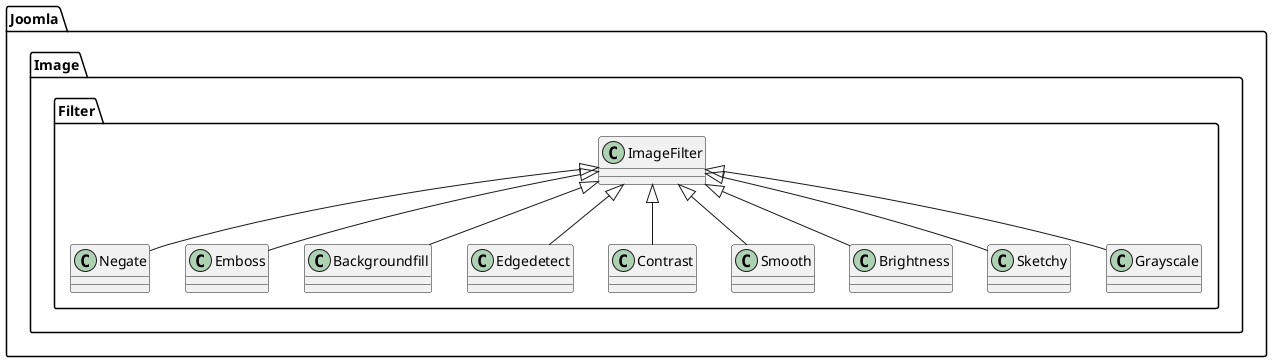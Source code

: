 @startuml
class Joomla.Image.Filter.Negate
Joomla.Image.Filter.ImageFilter <|-- Joomla.Image.Filter.Negate

class Joomla.Image.Filter.Emboss
Joomla.Image.Filter.ImageFilter <|-- Joomla.Image.Filter.Emboss
class Joomla.Image.Filter.Backgroundfill
Joomla.Image.Filter.ImageFilter <|-- Joomla.Image.Filter.Backgroundfill
class Joomla.Image.Filter.Edgedetect
Joomla.Image.Filter.ImageFilter <|-- Joomla.Image.Filter.Edgedetect
class Joomla.Image.Filter.Contrast
Joomla.Image.Filter.ImageFilter <|-- Joomla.Image.Filter.Contrast
class Joomla.Image.Filter.Smooth
Joomla.Image.Filter.ImageFilter <|-- Joomla.Image.Filter.Smooth
class Joomla.Image.Filter.Brightness
Joomla.Image.Filter.ImageFilter <|-- Joomla.Image.Filter.Brightness
class Joomla.Image.Filter.Sketchy
Joomla.Image.Filter.ImageFilter <|-- Joomla.Image.Filter.Sketchy
class Joomla.Image.Filter.Grayscale
Joomla.Image.Filter.ImageFilter <|-- Joomla.Image.Filter.Grayscale
@enduml
